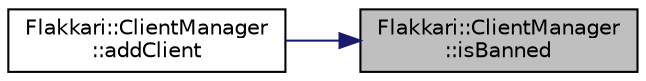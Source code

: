 digraph "Flakkari::ClientManager::isBanned"
{
 // LATEX_PDF_SIZE
  edge [fontname="Helvetica",fontsize="10",labelfontname="Helvetica",labelfontsize="10"];
  node [fontname="Helvetica",fontsize="10",shape=record];
  rankdir="RL";
  Node1 [label="Flakkari::ClientManager\l::isBanned",height=0.2,width=0.4,color="black", fillcolor="grey75", style="filled", fontcolor="black",tooltip="Check if a client is banned."];
  Node1 -> Node2 [dir="back",color="midnightblue",fontsize="10",style="solid",fontname="Helvetica"];
  Node2 [label="Flakkari::ClientManager\l::addClient",height=0.2,width=0.4,color="black", fillcolor="white", style="filled",URL="$d5/da5/classFlakkari_1_1ClientManager.html#add94cee15bd387eb916319d8eb44f413",tooltip="Add a client to the client manager or update the last activity of the client."];
}

